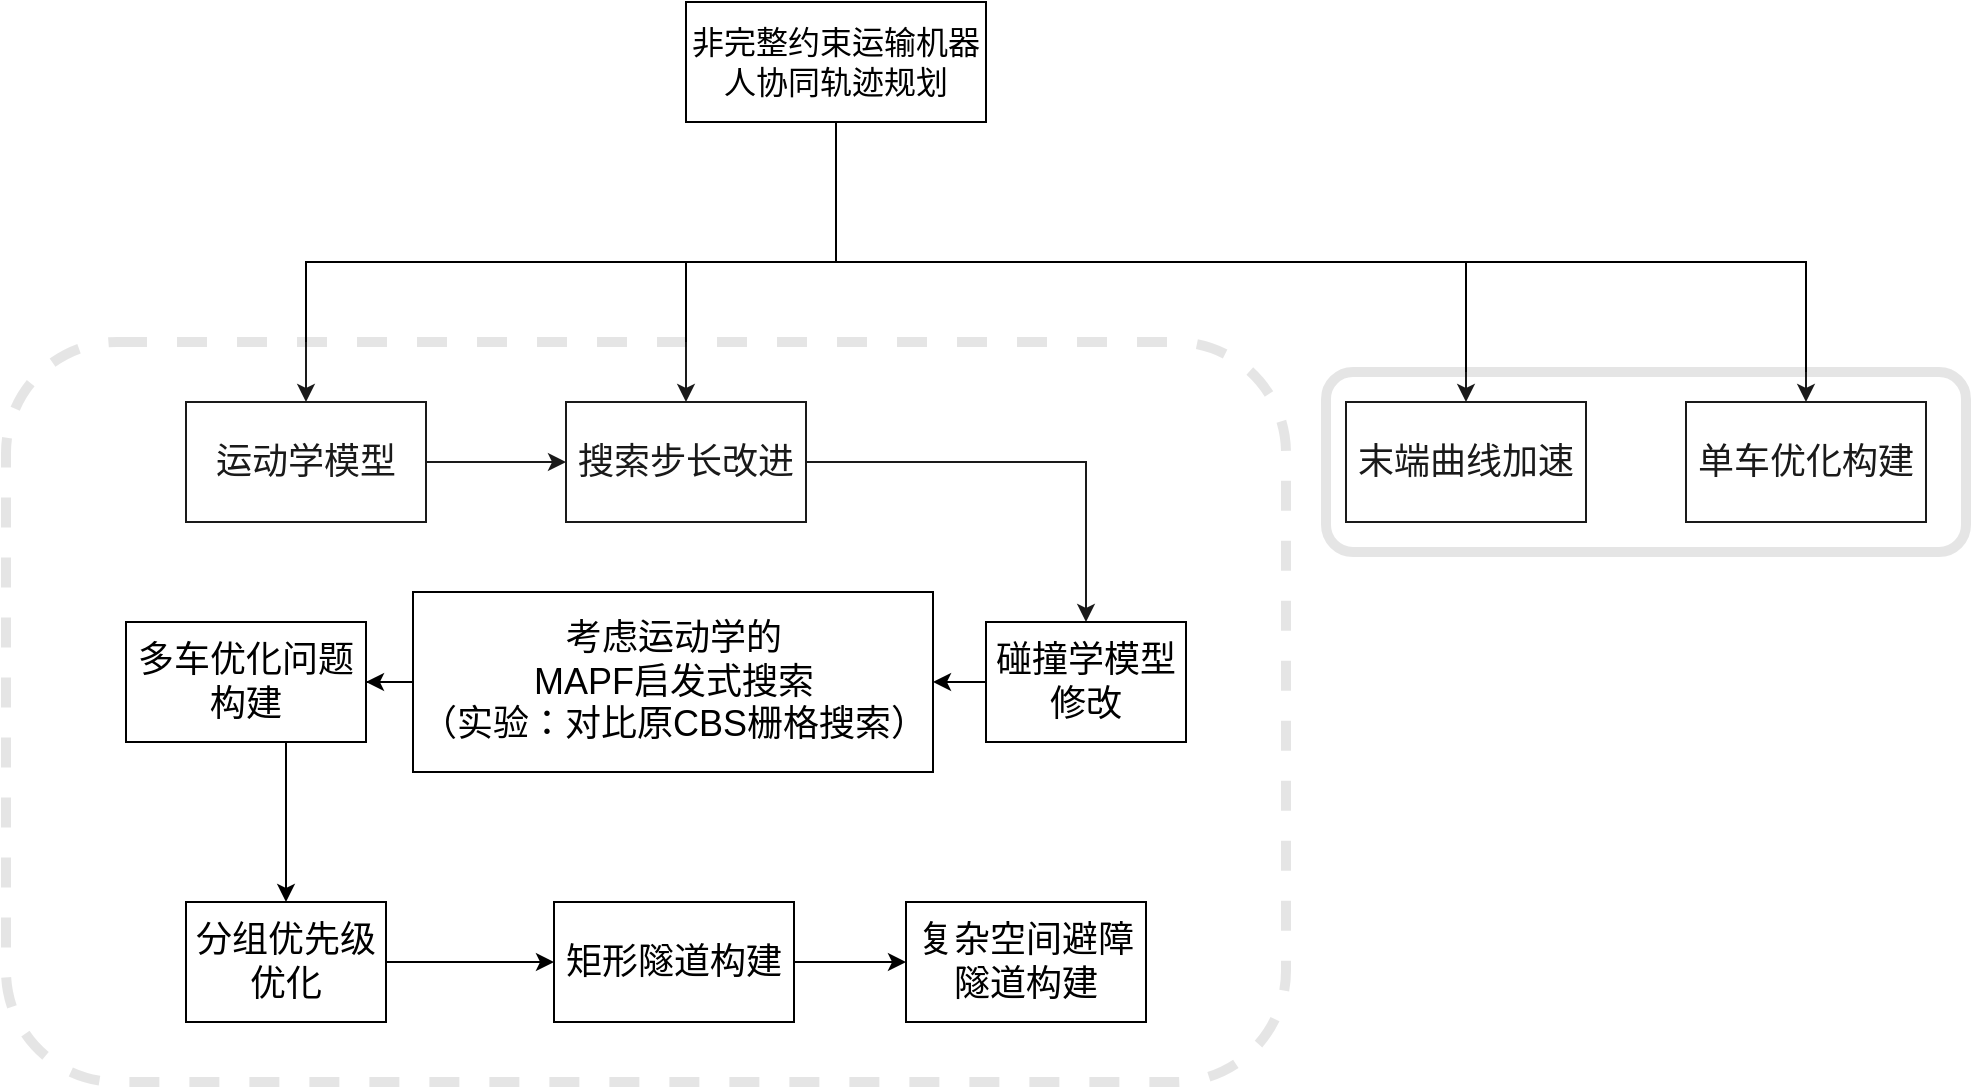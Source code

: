 <mxfile version="20.5.1" type="github">
  <diagram id="LN_cJp_INt4z-yhBpaIy" name="第 1 页">
    <mxGraphModel dx="1422" dy="759" grid="1" gridSize="10" guides="1" tooltips="1" connect="1" arrows="1" fold="1" page="1" pageScale="1" pageWidth="827" pageHeight="1169" math="0" shadow="0">
      <root>
        <mxCell id="0" />
        <mxCell id="1" parent="0" />
        <mxCell id="3RIrm1LYNLzUfY1mTmxU-23" style="edgeStyle=orthogonalEdgeStyle;rounded=0;orthogonalLoop=1;jettySize=auto;html=1;entryX=0;entryY=0.5;entryDx=0;entryDy=0;fontSize=18;" parent="1" source="3RIrm1LYNLzUfY1mTmxU-1" target="3RIrm1LYNLzUfY1mTmxU-2" edge="1">
          <mxGeometry relative="1" as="geometry" />
        </mxCell>
        <mxCell id="3RIrm1LYNLzUfY1mTmxU-1" value="&lt;font style=&quot;font-size: 18px;&quot;&gt;运动学模型&lt;/font&gt;" style="rounded=0;whiteSpace=wrap;html=1;" parent="1" vertex="1">
          <mxGeometry x="170" y="270" width="120" height="60" as="geometry" />
        </mxCell>
        <mxCell id="3RIrm1LYNLzUfY1mTmxU-26" style="edgeStyle=orthogonalEdgeStyle;rounded=0;orthogonalLoop=1;jettySize=auto;html=1;entryX=0.5;entryY=0;entryDx=0;entryDy=0;fontSize=18;" parent="1" source="3RIrm1LYNLzUfY1mTmxU-2" target="3RIrm1LYNLzUfY1mTmxU-15" edge="1">
          <mxGeometry relative="1" as="geometry" />
        </mxCell>
        <mxCell id="3RIrm1LYNLzUfY1mTmxU-2" value="&lt;font style=&quot;font-size: 18px;&quot;&gt;搜索步长改进&lt;/font&gt;" style="rounded=0;whiteSpace=wrap;html=1;" parent="1" vertex="1">
          <mxGeometry x="360" y="270" width="120" height="60" as="geometry" />
        </mxCell>
        <mxCell id="3RIrm1LYNLzUfY1mTmxU-3" value="&lt;font style=&quot;font-size: 18px;&quot;&gt;单车优化构建&lt;/font&gt;" style="rounded=0;whiteSpace=wrap;html=1;" parent="1" vertex="1">
          <mxGeometry x="920" y="270" width="120" height="60" as="geometry" />
        </mxCell>
        <mxCell id="3RIrm1LYNLzUfY1mTmxU-4" value="&lt;font style=&quot;font-size: 18px;&quot;&gt;末端曲线加速&lt;/font&gt;" style="rounded=0;whiteSpace=wrap;html=1;" parent="1" vertex="1">
          <mxGeometry x="750" y="270" width="120" height="60" as="geometry" />
        </mxCell>
        <mxCell id="3RIrm1LYNLzUfY1mTmxU-8" style="edgeStyle=orthogonalEdgeStyle;rounded=0;orthogonalLoop=1;jettySize=auto;html=1;" parent="1" source="3RIrm1LYNLzUfY1mTmxU-5" target="3RIrm1LYNLzUfY1mTmxU-2" edge="1">
          <mxGeometry relative="1" as="geometry" />
        </mxCell>
        <mxCell id="3RIrm1LYNLzUfY1mTmxU-9" style="edgeStyle=orthogonalEdgeStyle;rounded=0;orthogonalLoop=1;jettySize=auto;html=1;exitX=0.5;exitY=1;exitDx=0;exitDy=0;" parent="1" source="3RIrm1LYNLzUfY1mTmxU-5" target="3RIrm1LYNLzUfY1mTmxU-4" edge="1">
          <mxGeometry relative="1" as="geometry">
            <Array as="points">
              <mxPoint x="495" y="200" />
              <mxPoint x="810" y="200" />
            </Array>
          </mxGeometry>
        </mxCell>
        <mxCell id="3RIrm1LYNLzUfY1mTmxU-10" style="edgeStyle=orthogonalEdgeStyle;rounded=0;orthogonalLoop=1;jettySize=auto;html=1;exitX=0.5;exitY=1;exitDx=0;exitDy=0;" parent="1" source="3RIrm1LYNLzUfY1mTmxU-5" target="3RIrm1LYNLzUfY1mTmxU-3" edge="1">
          <mxGeometry relative="1" as="geometry" />
        </mxCell>
        <mxCell id="3RIrm1LYNLzUfY1mTmxU-11" style="edgeStyle=orthogonalEdgeStyle;rounded=0;orthogonalLoop=1;jettySize=auto;html=1;exitX=0.5;exitY=1;exitDx=0;exitDy=0;" parent="1" source="3RIrm1LYNLzUfY1mTmxU-5" target="3RIrm1LYNLzUfY1mTmxU-1" edge="1">
          <mxGeometry relative="1" as="geometry" />
        </mxCell>
        <mxCell id="3RIrm1LYNLzUfY1mTmxU-5" value="&lt;font style=&quot;font-size: 16px;&quot;&gt;非完整约束运输机器人协同轨迹规划&lt;/font&gt;" style="rounded=0;whiteSpace=wrap;html=1;" parent="1" vertex="1">
          <mxGeometry x="420" y="70" width="150" height="60" as="geometry" />
        </mxCell>
        <mxCell id="3RIrm1LYNLzUfY1mTmxU-13" value="" style="rounded=1;whiteSpace=wrap;html=1;gradientColor=none;opacity=10;strokeWidth=5;dashed=1;" parent="1" vertex="1">
          <mxGeometry x="80" y="240" width="640" height="370" as="geometry" />
        </mxCell>
        <mxCell id="3RIrm1LYNLzUfY1mTmxU-28" style="edgeStyle=orthogonalEdgeStyle;rounded=0;orthogonalLoop=1;jettySize=auto;html=1;fontSize=18;" parent="1" source="3RIrm1LYNLzUfY1mTmxU-14" target="3RIrm1LYNLzUfY1mTmxU-20" edge="1">
          <mxGeometry relative="1" as="geometry" />
        </mxCell>
        <mxCell id="2NWzAViRMwjPYe-vl-BV-2" value="" style="edgeStyle=orthogonalEdgeStyle;rounded=0;orthogonalLoop=1;jettySize=auto;html=1;" edge="1" parent="1" source="3RIrm1LYNLzUfY1mTmxU-14" target="3RIrm1LYNLzUfY1mTmxU-18">
          <mxGeometry relative="1" as="geometry" />
        </mxCell>
        <mxCell id="3RIrm1LYNLzUfY1mTmxU-14" value="&lt;font style=&quot;font-size: 18px;&quot;&gt;考虑运动学的&lt;br&gt;MAPF启发式搜索&lt;br&gt;（实验：对比原CBS栅格搜索）&lt;/font&gt;" style="rounded=0;whiteSpace=wrap;html=1;strokeWidth=1;gradientColor=none;" parent="1" vertex="1">
          <mxGeometry x="283.5" y="365" width="260" height="90" as="geometry" />
        </mxCell>
        <mxCell id="3RIrm1LYNLzUfY1mTmxU-27" style="edgeStyle=orthogonalEdgeStyle;rounded=0;orthogonalLoop=1;jettySize=auto;html=1;exitX=0;exitY=0.5;exitDx=0;exitDy=0;fontSize=18;" parent="1" source="3RIrm1LYNLzUfY1mTmxU-15" target="3RIrm1LYNLzUfY1mTmxU-14" edge="1">
          <mxGeometry relative="1" as="geometry" />
        </mxCell>
        <mxCell id="3RIrm1LYNLzUfY1mTmxU-15" value="&lt;font style=&quot;font-size: 18px;&quot;&gt;碰撞学模型修改&lt;/font&gt;" style="rounded=0;whiteSpace=wrap;html=1;strokeWidth=1;gradientColor=none;" parent="1" vertex="1">
          <mxGeometry x="570" y="380" width="100" height="60" as="geometry" />
        </mxCell>
        <mxCell id="3RIrm1LYNLzUfY1mTmxU-17" style="edgeStyle=orthogonalEdgeStyle;rounded=0;orthogonalLoop=1;jettySize=auto;html=1;exitX=0.5;exitY=1;exitDx=0;exitDy=0;fontSize=18;" parent="1" source="3RIrm1LYNLzUfY1mTmxU-14" target="3RIrm1LYNLzUfY1mTmxU-14" edge="1">
          <mxGeometry relative="1" as="geometry" />
        </mxCell>
        <mxCell id="3RIrm1LYNLzUfY1mTmxU-18" value="多车优化问题构建" style="rounded=0;whiteSpace=wrap;html=1;strokeWidth=1;fontSize=18;gradientColor=none;" parent="1" vertex="1">
          <mxGeometry x="140" y="380" width="120" height="60" as="geometry" />
        </mxCell>
        <mxCell id="3RIrm1LYNLzUfY1mTmxU-29" style="edgeStyle=orthogonalEdgeStyle;rounded=0;orthogonalLoop=1;jettySize=auto;html=1;entryX=0;entryY=0.5;entryDx=0;entryDy=0;fontSize=18;" parent="1" source="3RIrm1LYNLzUfY1mTmxU-20" target="3RIrm1LYNLzUfY1mTmxU-21" edge="1">
          <mxGeometry relative="1" as="geometry" />
        </mxCell>
        <mxCell id="3RIrm1LYNLzUfY1mTmxU-20" value="分组优先级优化" style="rounded=0;whiteSpace=wrap;html=1;strokeWidth=1;fontSize=18;gradientColor=none;" parent="1" vertex="1">
          <mxGeometry x="170" y="520" width="100" height="60" as="geometry" />
        </mxCell>
        <mxCell id="3RIrm1LYNLzUfY1mTmxU-30" style="edgeStyle=orthogonalEdgeStyle;rounded=0;orthogonalLoop=1;jettySize=auto;html=1;fontSize=18;" parent="1" source="3RIrm1LYNLzUfY1mTmxU-21" target="3RIrm1LYNLzUfY1mTmxU-22" edge="1">
          <mxGeometry relative="1" as="geometry" />
        </mxCell>
        <mxCell id="3RIrm1LYNLzUfY1mTmxU-21" value="矩形隧道构建" style="rounded=0;whiteSpace=wrap;html=1;strokeWidth=1;fontSize=18;gradientColor=none;" parent="1" vertex="1">
          <mxGeometry x="354" y="520" width="120" height="60" as="geometry" />
        </mxCell>
        <mxCell id="3RIrm1LYNLzUfY1mTmxU-22" value="复杂空间避障隧道构建" style="rounded=0;whiteSpace=wrap;html=1;strokeWidth=1;fontSize=18;gradientColor=none;" parent="1" vertex="1">
          <mxGeometry x="530" y="520" width="120" height="60" as="geometry" />
        </mxCell>
        <mxCell id="3RIrm1LYNLzUfY1mTmxU-34" value="" style="rounded=1;whiteSpace=wrap;html=1;strokeWidth=5;fontSize=16;gradientColor=none;textOpacity=10;labelBackgroundColor=none;opacity=10;" parent="1" vertex="1">
          <mxGeometry x="740" y="255" width="320" height="90" as="geometry" />
        </mxCell>
      </root>
    </mxGraphModel>
  </diagram>
</mxfile>
